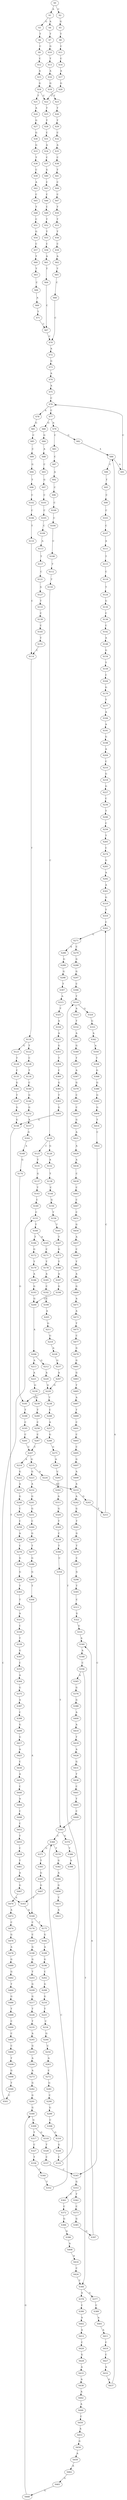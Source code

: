 strict digraph  {
	S0 -> S1 [ label = A ];
	S0 -> S2 [ label = C ];
	S1 -> S3 [ label = G ];
	S1 -> S4 [ label = A ];
	S2 -> S5 [ label = G ];
	S3 -> S6 [ label = T ];
	S4 -> S7 [ label = T ];
	S5 -> S8 [ label = T ];
	S6 -> S9 [ label = C ];
	S7 -> S10 [ label = G ];
	S8 -> S11 [ label = C ];
	S9 -> S12 [ label = C ];
	S10 -> S13 [ label = T ];
	S11 -> S14 [ label = C ];
	S12 -> S15 [ label = A ];
	S13 -> S16 [ label = A ];
	S14 -> S17 [ label = A ];
	S15 -> S18 [ label = G ];
	S16 -> S19 [ label = G ];
	S17 -> S20 [ label = G ];
	S18 -> S21 [ label = T ];
	S18 -> S22 [ label = C ];
	S19 -> S23 [ label = T ];
	S20 -> S22 [ label = C ];
	S21 -> S24 [ label = A ];
	S22 -> S25 [ label = T ];
	S23 -> S26 [ label = T ];
	S24 -> S27 [ label = G ];
	S25 -> S28 [ label = T ];
	S26 -> S29 [ label = T ];
	S27 -> S30 [ label = G ];
	S28 -> S31 [ label = C ];
	S29 -> S32 [ label = C ];
	S30 -> S33 [ label = G ];
	S31 -> S34 [ label = A ];
	S32 -> S35 [ label = A ];
	S33 -> S36 [ label = T ];
	S34 -> S37 [ label = C ];
	S35 -> S38 [ label = C ];
	S36 -> S39 [ label = C ];
	S37 -> S40 [ label = G ];
	S38 -> S41 [ label = T ];
	S39 -> S42 [ label = A ];
	S40 -> S43 [ label = C ];
	S41 -> S44 [ label = C ];
	S42 -> S45 [ label = C ];
	S43 -> S46 [ label = C ];
	S44 -> S47 [ label = C ];
	S45 -> S48 [ label = T ];
	S46 -> S49 [ label = C ];
	S47 -> S50 [ label = T ];
	S48 -> S51 [ label = C ];
	S49 -> S52 [ label = T ];
	S50 -> S53 [ label = T ];
	S51 -> S54 [ label = G ];
	S52 -> S55 [ label = T ];
	S53 -> S56 [ label = T ];
	S54 -> S57 [ label = C ];
	S55 -> S58 [ label = C ];
	S56 -> S59 [ label = C ];
	S57 -> S60 [ label = T ];
	S58 -> S61 [ label = A ];
	S59 -> S62 [ label = A ];
	S60 -> S63 [ label = T ];
	S61 -> S64 [ label = T ];
	S62 -> S65 [ label = T ];
	S63 -> S66 [ label = C ];
	S64 -> S67 [ label = C ];
	S65 -> S68 [ label = C ];
	S66 -> S69 [ label = A ];
	S67 -> S70 [ label = C ];
	S68 -> S70 [ label = C ];
	S69 -> S71 [ label = T ];
	S70 -> S72 [ label = A ];
	S71 -> S67 [ label = C ];
	S72 -> S73 [ label = G ];
	S73 -> S74 [ label = A ];
	S74 -> S75 [ label = A ];
	S75 -> S76 [ label = C ];
	S76 -> S77 [ label = C ];
	S76 -> S78 [ label = A ];
	S77 -> S79 [ label = A ];
	S77 -> S80 [ label = G ];
	S78 -> S81 [ label = G ];
	S79 -> S82 [ label = G ];
	S79 -> S83 [ label = C ];
	S80 -> S84 [ label = G ];
	S81 -> S85 [ label = C ];
	S82 -> S86 [ label = A ];
	S83 -> S87 [ label = C ];
	S84 -> S88 [ label = A ];
	S85 -> S89 [ label = C ];
	S86 -> S90 [ label = C ];
	S86 -> S91 [ label = A ];
	S87 -> S92 [ label = A ];
	S88 -> S93 [ label = C ];
	S89 -> S94 [ label = G ];
	S90 -> S95 [ label = T ];
	S91 -> S76 [ label = C ];
	S92 -> S96 [ label = C ];
	S93 -> S97 [ label = G ];
	S94 -> S98 [ label = T ];
	S95 -> S99 [ label = C ];
	S96 -> S100 [ label = C ];
	S97 -> S101 [ label = C ];
	S98 -> S102 [ label = C ];
	S99 -> S103 [ label = C ];
	S100 -> S104 [ label = C ];
	S101 -> S105 [ label = C ];
	S102 -> S106 [ label = C ];
	S103 -> S107 [ label = C ];
	S104 -> S108 [ label = C ];
	S105 -> S109 [ label = C ];
	S106 -> S110 [ label = T ];
	S107 -> S111 [ label = A ];
	S108 -> S112 [ label = T ];
	S109 -> S113 [ label = A ];
	S110 -> S114 [ label = C ];
	S111 -> S115 [ label = T ];
	S112 -> S116 [ label = T ];
	S113 -> S117 [ label = T ];
	S114 -> S118 [ label = T ];
	S115 -> S119 [ label = C ];
	S116 -> S120 [ label = C ];
	S117 -> S121 [ label = C ];
	S118 -> S122 [ label = T ];
	S118 -> S123 [ label = G ];
	S119 -> S124 [ label = T ];
	S120 -> S125 [ label = C ];
	S120 -> S126 [ label = G ];
	S121 -> S127 [ label = G ];
	S122 -> S128 [ label = C ];
	S123 -> S129 [ label = T ];
	S124 -> S130 [ label = G ];
	S125 -> S131 [ label = T ];
	S126 -> S132 [ label = A ];
	S127 -> S133 [ label = T ];
	S128 -> S134 [ label = T ];
	S129 -> S135 [ label = C ];
	S130 -> S136 [ label = C ];
	S131 -> S137 [ label = G ];
	S132 -> S138 [ label = T ];
	S133 -> S139 [ label = C ];
	S134 -> S140 [ label = C ];
	S135 -> S141 [ label = G ];
	S136 -> S142 [ label = C ];
	S137 -> S143 [ label = T ];
	S138 -> S144 [ label = C ];
	S139 -> S145 [ label = C ];
	S140 -> S146 [ label = G ];
	S141 -> S147 [ label = T ];
	S142 -> S148 [ label = A ];
	S143 -> S149 [ label = C ];
	S144 -> S150 [ label = G ];
	S145 -> S151 [ label = T ];
	S146 -> S152 [ label = G ];
	S147 -> S153 [ label = G ];
	S148 -> S154 [ label = G ];
	S149 -> S155 [ label = C ];
	S150 -> S156 [ label = T ];
	S151 -> S114 [ label = C ];
	S152 -> S157 [ label = A ];
	S153 -> S158 [ label = G ];
	S154 -> S159 [ label = T ];
	S155 -> S160 [ label = T ];
	S156 -> S161 [ label = T ];
	S157 -> S162 [ label = G ];
	S158 -> S163 [ label = T ];
	S159 -> S164 [ label = C ];
	S160 -> S165 [ label = A ];
	S160 -> S166 [ label = T ];
	S161 -> S167 [ label = T ];
	S162 -> S168 [ label = A ];
	S163 -> S169 [ label = A ];
	S164 -> S170 [ label = G ];
	S165 -> S171 [ label = C ];
	S166 -> S172 [ label = G ];
	S167 -> S173 [ label = G ];
	S168 -> S174 [ label = G ];
	S169 -> S175 [ label = T ];
	S169 -> S176 [ label = C ];
	S170 -> S177 [ label = T ];
	S171 -> S178 [ label = T ];
	S172 -> S179 [ label = T ];
	S173 -> S180 [ label = T ];
	S174 -> S181 [ label = G ];
	S175 -> S182 [ label = G ];
	S176 -> S183 [ label = C ];
	S177 -> S184 [ label = A ];
	S178 -> S185 [ label = A ];
	S179 -> S186 [ label = A ];
	S180 -> S187 [ label = A ];
	S181 -> S188 [ label = T ];
	S182 -> S189 [ label = A ];
	S183 -> S190 [ label = G ];
	S184 -> S191 [ label = A ];
	S185 -> S192 [ label = C ];
	S186 -> S193 [ label = G ];
	S187 -> S194 [ label = G ];
	S188 -> S195 [ label = C ];
	S189 -> S196 [ label = G ];
	S190 -> S197 [ label = G ];
	S191 -> S198 [ label = G ];
	S192 -> S199 [ label = C ];
	S193 -> S200 [ label = G ];
	S194 -> S200 [ label = G ];
	S195 -> S201 [ label = C ];
	S196 -> S202 [ label = C ];
	S197 -> S203 [ label = T ];
	S198 -> S204 [ label = A ];
	S199 -> S205 [ label = A ];
	S200 -> S206 [ label = A ];
	S201 -> S207 [ label = C ];
	S202 -> S208 [ label = G ];
	S203 -> S209 [ label = G ];
	S204 -> S210 [ label = C ];
	S205 -> S211 [ label = G ];
	S206 -> S212 [ label = G ];
	S206 -> S213 [ label = A ];
	S207 -> S214 [ label = A ];
	S207 -> S215 [ label = G ];
	S208 -> S216 [ label = G ];
	S209 -> S217 [ label = G ];
	S210 -> S218 [ label = G ];
	S211 -> S219 [ label = G ];
	S212 -> S220 [ label = A ];
	S213 -> S221 [ label = A ];
	S214 -> S222 [ label = G ];
	S215 -> S223 [ label = G ];
	S215 -> S224 [ label = A ];
	S216 -> S225 [ label = T ];
	S217 -> S226 [ label = T ];
	S218 -> S227 [ label = G ];
	S219 -> S228 [ label = A ];
	S220 -> S229 [ label = G ];
	S221 -> S230 [ label = G ];
	S222 -> S231 [ label = A ];
	S223 -> S232 [ label = A ];
	S224 -> S233 [ label = A ];
	S225 -> S234 [ label = C ];
	S226 -> S235 [ label = T ];
	S227 -> S236 [ label = C ];
	S228 -> S237 [ label = G ];
	S229 -> S238 [ label = T ];
	S229 -> S181 [ label = G ];
	S230 -> S239 [ label = G ];
	S231 -> S240 [ label = G ];
	S232 -> S241 [ label = G ];
	S233 -> S242 [ label = A ];
	S233 -> S243 [ label = G ];
	S234 -> S244 [ label = G ];
	S235 -> S245 [ label = A ];
	S236 -> S246 [ label = T ];
	S237 -> S247 [ label = A ];
	S238 -> S248 [ label = C ];
	S239 -> S249 [ label = T ];
	S240 -> S250 [ label = C ];
	S241 -> S251 [ label = G ];
	S242 -> S252 [ label = G ];
	S243 -> S253 [ label = T ];
	S244 -> S254 [ label = C ];
	S245 -> S255 [ label = G ];
	S246 -> S256 [ label = C ];
	S247 -> S229 [ label = G ];
	S248 -> S257 [ label = A ];
	S249 -> S258 [ label = C ];
	S250 -> S259 [ label = C ];
	S251 -> S260 [ label = C ];
	S252 -> S261 [ label = T ];
	S253 -> S262 [ label = C ];
	S254 -> S263 [ label = A ];
	S255 -> S264 [ label = A ];
	S256 -> S265 [ label = T ];
	S257 -> S266 [ label = G ];
	S258 -> S267 [ label = C ];
	S259 -> S268 [ label = A ];
	S260 -> S269 [ label = G ];
	S261 -> S270 [ label = G ];
	S262 -> S271 [ label = G ];
	S263 -> S272 [ label = C ];
	S264 -> S273 [ label = A ];
	S265 -> S274 [ label = C ];
	S266 -> S275 [ label = G ];
	S267 -> S207 [ label = C ];
	S268 -> S276 [ label = C ];
	S269 -> S277 [ label = T ];
	S270 -> S278 [ label = T ];
	S271 -> S279 [ label = C ];
	S271 -> S280 [ label = A ];
	S272 -> S281 [ label = G ];
	S273 -> S282 [ label = G ];
	S274 -> S283 [ label = G ];
	S275 -> S284 [ label = A ];
	S276 -> S285 [ label = G ];
	S277 -> S286 [ label = G ];
	S278 -> S287 [ label = C ];
	S279 -> S288 [ label = G ];
	S280 -> S289 [ label = G ];
	S281 -> S290 [ label = C ];
	S282 -> S291 [ label = G ];
	S283 -> S292 [ label = A ];
	S284 -> S293 [ label = C ];
	S285 -> S294 [ label = G ];
	S286 -> S295 [ label = G ];
	S287 -> S296 [ label = G ];
	S288 -> S297 [ label = G ];
	S289 -> S298 [ label = G ];
	S290 -> S299 [ label = G ];
	S291 -> S300 [ label = G ];
	S292 -> S301 [ label = A ];
	S293 -> S302 [ label = C ];
	S294 -> S303 [ label = T ];
	S295 -> S304 [ label = T ];
	S296 -> S305 [ label = T ];
	S297 -> S306 [ label = C ];
	S298 -> S307 [ label = T ];
	S299 -> S308 [ label = C ];
	S300 -> S309 [ label = G ];
	S301 -> S310 [ label = G ];
	S302 -> S311 [ label = A ];
	S303 -> S312 [ label = T ];
	S304 -> S169 [ label = A ];
	S305 -> S313 [ label = C ];
	S306 -> S314 [ label = T ];
	S307 -> S315 [ label = A ];
	S308 -> S316 [ label = G ];
	S309 -> S317 [ label = T ];
	S309 -> S318 [ label = G ];
	S310 -> S319 [ label = T ];
	S311 -> S320 [ label = G ];
	S312 -> S321 [ label = A ];
	S313 -> S322 [ label = G ];
	S314 -> S323 [ label = A ];
	S314 -> S324 [ label = G ];
	S315 -> S325 [ label = T ];
	S316 -> S326 [ label = G ];
	S317 -> S327 [ label = C ];
	S318 -> S328 [ label = T ];
	S319 -> S262 [ label = C ];
	S320 -> S329 [ label = T ];
	S321 -> S330 [ label = C ];
	S322 -> S331 [ label = G ];
	S323 -> S332 [ label = T ];
	S324 -> S333 [ label = G ];
	S325 -> S334 [ label = A ];
	S326 -> S335 [ label = C ];
	S327 -> S336 [ label = T ];
	S328 -> S337 [ label = C ];
	S329 -> S338 [ label = C ];
	S330 -> S339 [ label = T ];
	S331 -> S340 [ label = A ];
	S332 -> S341 [ label = A ];
	S333 -> S342 [ label = A ];
	S334 -> S343 [ label = A ];
	S335 -> S314 [ label = T ];
	S336 -> S344 [ label = C ];
	S337 -> S345 [ label = C ];
	S338 -> S346 [ label = T ];
	S339 -> S347 [ label = G ];
	S340 -> S348 [ label = A ];
	S341 -> S349 [ label = G ];
	S342 -> S350 [ label = A ];
	S343 -> S351 [ label = G ];
	S344 -> S352 [ label = T ];
	S345 -> S353 [ label = G ];
	S346 -> S354 [ label = C ];
	S347 -> S355 [ label = C ];
	S348 -> S356 [ label = C ];
	S349 -> S357 [ label = T ];
	S350 -> S358 [ label = T ];
	S351 -> S359 [ label = T ];
	S352 -> S360 [ label = C ];
	S353 -> S361 [ label = C ];
	S353 -> S362 [ label = T ];
	S354 -> S363 [ label = T ];
	S355 -> S364 [ label = A ];
	S356 -> S365 [ label = A ];
	S356 -> S366 [ label = T ];
	S357 -> S367 [ label = A ];
	S358 -> S368 [ label = G ];
	S359 -> S369 [ label = C ];
	S360 -> S370 [ label = T ];
	S360 -> S371 [ label = G ];
	S361 -> S372 [ label = C ];
	S362 -> S373 [ label = C ];
	S363 -> S360 [ label = C ];
	S363 -> S374 [ label = G ];
	S364 -> S375 [ label = G ];
	S365 -> S376 [ label = G ];
	S366 -> S377 [ label = G ];
	S366 -> S378 [ label = A ];
	S367 -> S379 [ label = G ];
	S368 -> S380 [ label = G ];
	S369 -> S381 [ label = G ];
	S370 -> S382 [ label = G ];
	S371 -> S383 [ label = T ];
	S372 -> S384 [ label = G ];
	S373 -> S385 [ label = G ];
	S374 -> S386 [ label = T ];
	S375 -> S387 [ label = A ];
	S376 -> S388 [ label = G ];
	S377 -> S389 [ label = C ];
	S378 -> S390 [ label = C ];
	S379 -> S391 [ label = C ];
	S380 -> S392 [ label = G ];
	S381 -> S393 [ label = T ];
	S382 -> S394 [ label = A ];
	S383 -> S395 [ label = G ];
	S384 -> S396 [ label = G ];
	S385 -> S397 [ label = G ];
	S386 -> S398 [ label = A ];
	S387 -> S399 [ label = C ];
	S388 -> S400 [ label = A ];
	S389 -> S401 [ label = A ];
	S390 -> S402 [ label = A ];
	S391 -> S403 [ label = C ];
	S392 -> S404 [ label = G ];
	S393 -> S405 [ label = G ];
	S394 -> S406 [ label = G ];
	S395 -> S407 [ label = G ];
	S396 -> S408 [ label = A ];
	S397 -> S340 [ label = A ];
	S399 -> S409 [ label = G ];
	S400 -> S410 [ label = A ];
	S401 -> S411 [ label = A ];
	S402 -> S412 [ label = A ];
	S403 -> S413 [ label = G ];
	S404 -> S414 [ label = T ];
	S405 -> S158 [ label = G ];
	S406 -> S415 [ label = T ];
	S407 -> S163 [ label = T ];
	S408 -> S416 [ label = A ];
	S409 -> S417 [ label = G ];
	S410 -> S418 [ label = T ];
	S411 -> S419 [ label = C ];
	S412 -> S420 [ label = C ];
	S413 -> S421 [ label = A ];
	S414 -> S422 [ label = C ];
	S415 -> S423 [ label = A ];
	S416 -> S424 [ label = C ];
	S417 -> S425 [ label = A ];
	S418 -> S426 [ label = A ];
	S419 -> S427 [ label = C ];
	S420 -> S428 [ label = G ];
	S421 -> S429 [ label = A ];
	S422 -> S345 [ label = C ];
	S424 -> S366 [ label = T ];
	S425 -> S430 [ label = C ];
	S426 -> S431 [ label = G ];
	S427 -> S432 [ label = A ];
	S428 -> S433 [ label = A ];
	S429 -> S434 [ label = A ];
	S430 -> S435 [ label = A ];
	S431 -> S436 [ label = T ];
	S432 -> S437 [ label = G ];
	S433 -> S438 [ label = A ];
	S434 -> S439 [ label = C ];
	S435 -> S440 [ label = C ];
	S436 -> S441 [ label = C ];
	S437 -> S86 [ label = A ];
	S438 -> S442 [ label = A ];
	S439 -> S443 [ label = C ];
	S440 -> S444 [ label = A ];
	S441 -> S445 [ label = T ];
	S442 -> S446 [ label = A ];
	S443 -> S447 [ label = C ];
	S444 -> S448 [ label = C ];
	S445 -> S449 [ label = C ];
	S446 -> S450 [ label = C ];
	S447 -> S451 [ label = C ];
	S448 -> S452 [ label = C ];
	S449 -> S363 [ label = T ];
	S450 -> S453 [ label = A ];
	S451 -> S454 [ label = G ];
	S452 -> S455 [ label = T ];
	S453 -> S456 [ label = G ];
	S454 -> S457 [ label = A ];
	S455 -> S458 [ label = C ];
	S456 -> S459 [ label = A ];
	S457 -> S460 [ label = C ];
	S458 -> S461 [ label = T ];
	S459 -> S462 [ label = A ];
	S460 -> S463 [ label = T ];
	S461 -> S464 [ label = A ];
	S462 -> S465 [ label = G ];
	S463 -> S466 [ label = A ];
	S464 -> S467 [ label = G ];
	S465 -> S468 [ label = G ];
	S466 -> S469 [ label = G ];
	S467 -> S470 [ label = A ];
	S468 -> S300 [ label = G ];
	S469 -> S471 [ label = A ];
	S470 -> S472 [ label = A ];
	S471 -> S473 [ label = A ];
	S472 -> S474 [ label = C ];
	S473 -> S475 [ label = T ];
	S474 -> S476 [ label = G ];
	S475 -> S477 [ label = C ];
	S476 -> S478 [ label = A ];
	S477 -> S479 [ label = G ];
	S478 -> S480 [ label = G ];
	S479 -> S481 [ label = G ];
	S480 -> S482 [ label = G ];
	S481 -> S483 [ label = G ];
	S482 -> S484 [ label = T ];
	S483 -> S485 [ label = T ];
	S484 -> S486 [ label = G ];
	S485 -> S487 [ label = A ];
	S486 -> S488 [ label = T ];
	S487 -> S489 [ label = T ];
	S488 -> S490 [ label = C ];
	S489 -> S491 [ label = C ];
	S490 -> S492 [ label = C ];
	S491 -> S493 [ label = C ];
	S492 -> S494 [ label = C ];
	S493 -> S495 [ label = C ];
	S494 -> S496 [ label = T ];
	S495 -> S497 [ label = G ];
	S496 -> S498 [ label = G ];
	S497 -> S499 [ label = A ];
	S498 -> S500 [ label = T ];
	S499 -> S233 [ label = A ];
	S500 -> S501 [ label = C ];
	S501 -> S155 [ label = C ];
}

